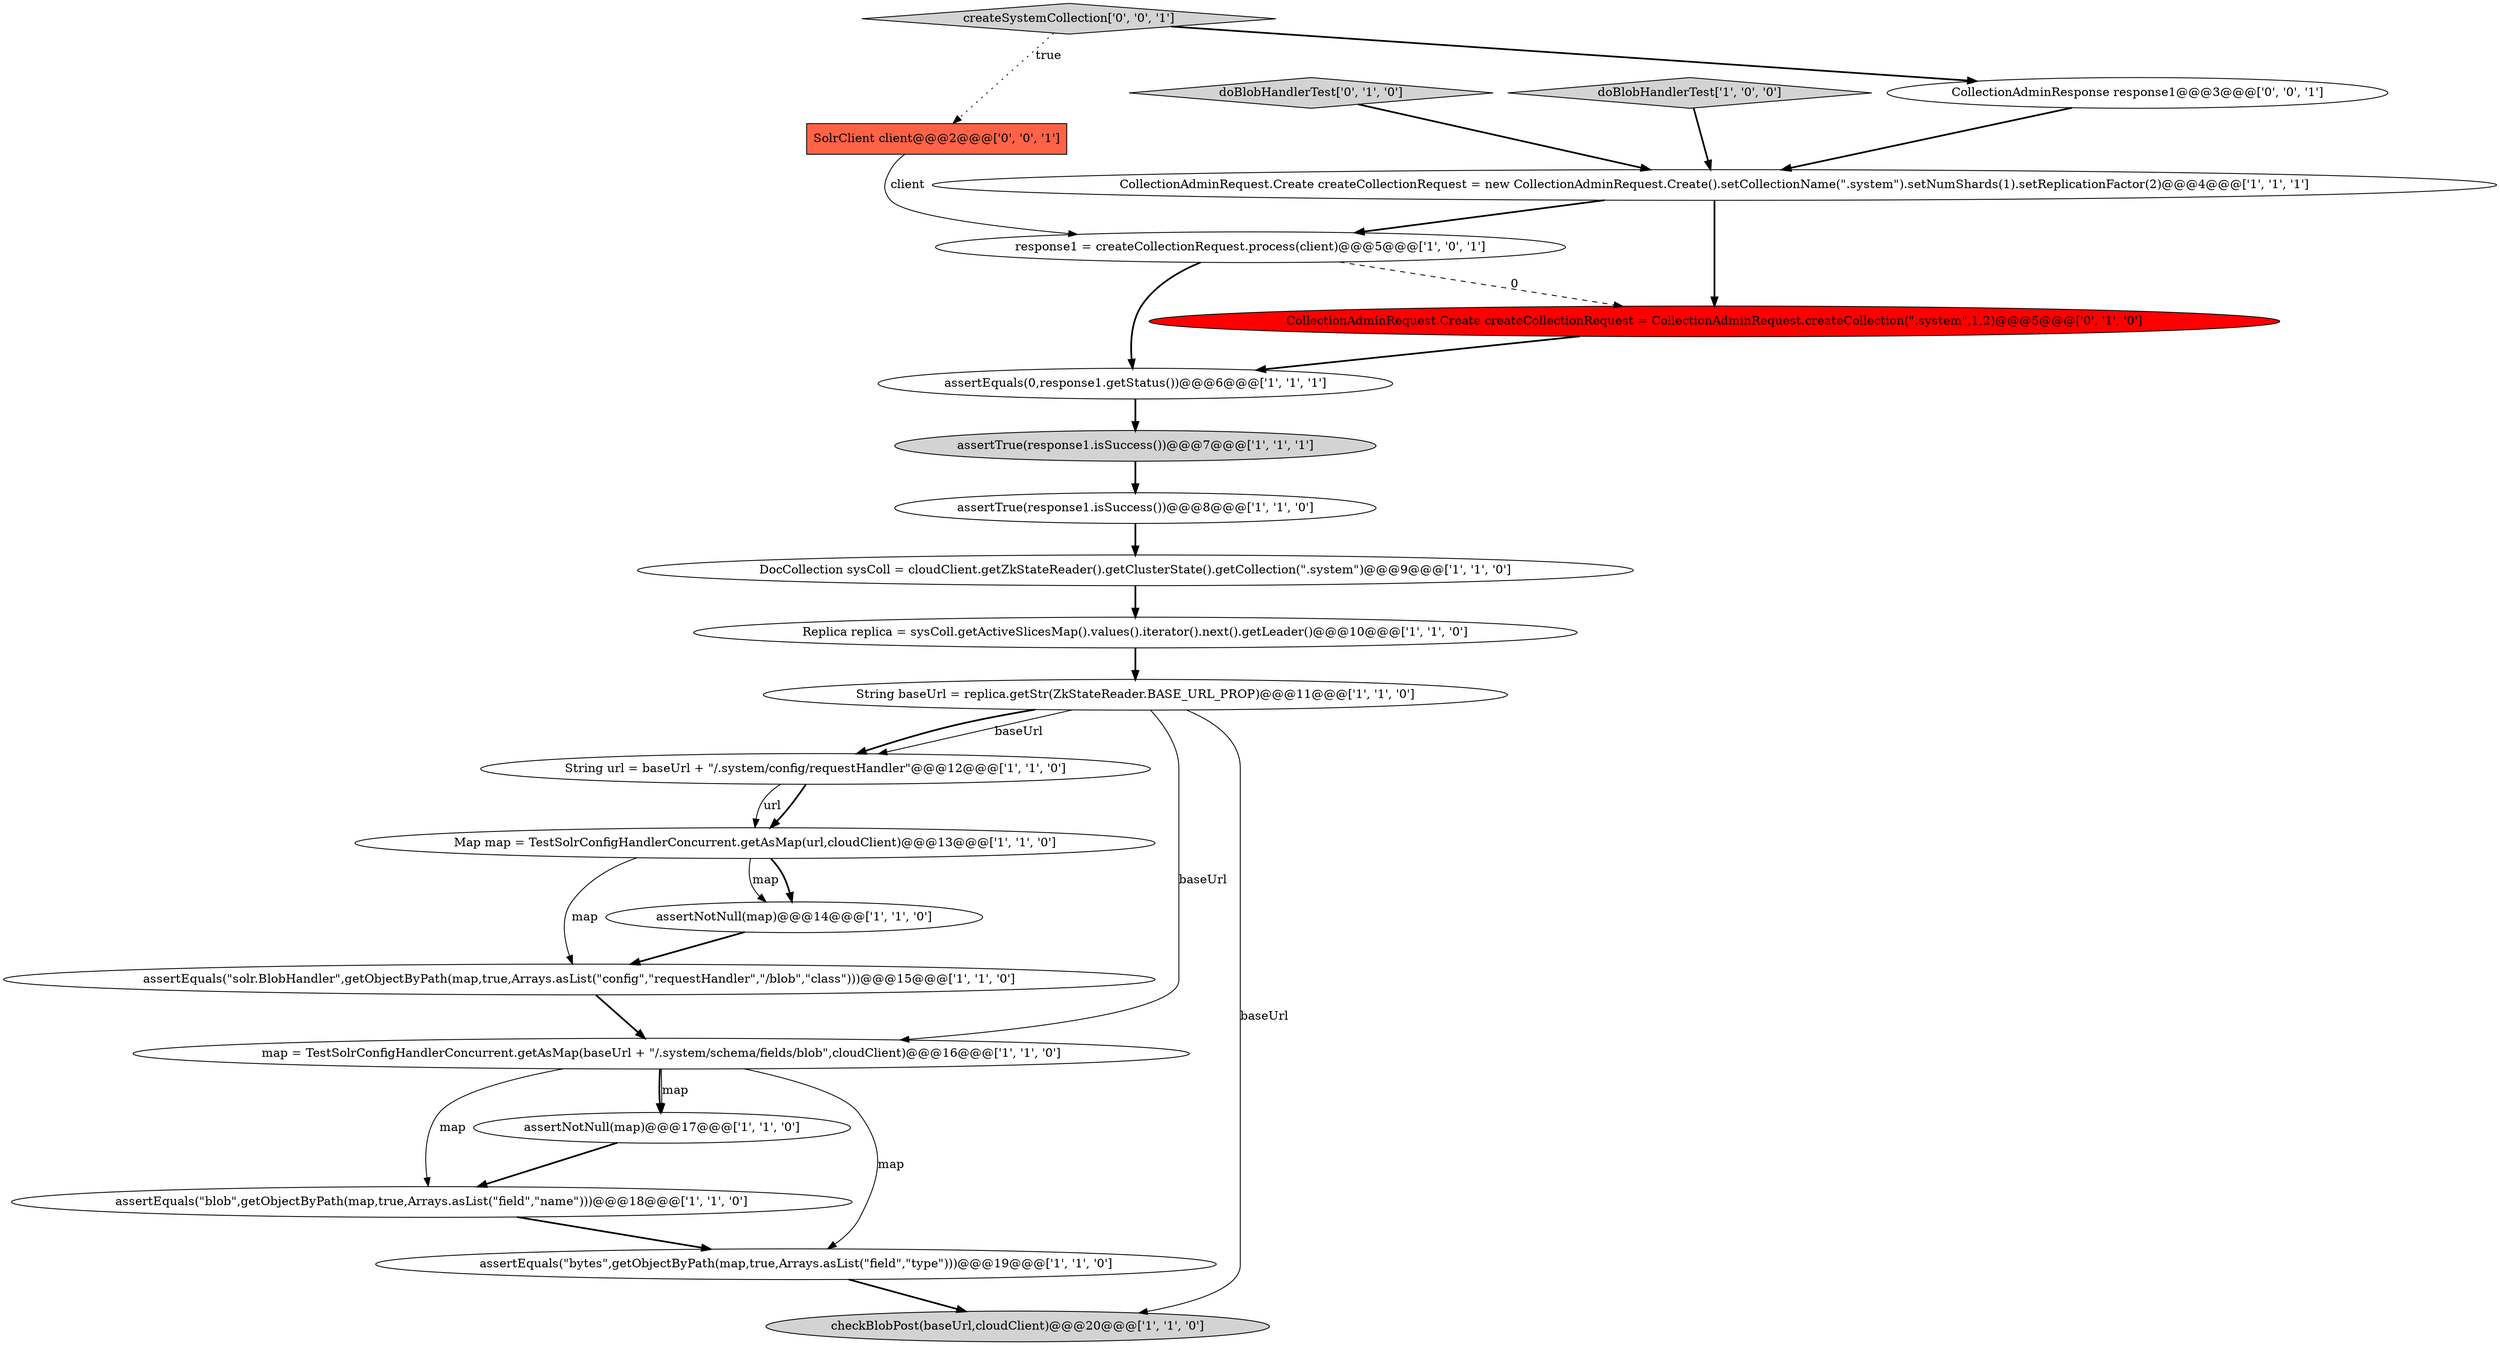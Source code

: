 digraph {
21 [style = filled, label = "CollectionAdminResponse response1@@@3@@@['0', '0', '1']", fillcolor = white, shape = ellipse image = "AAA0AAABBB3BBB"];
10 [style = filled, label = "assertTrue(response1.isSuccess())@@@8@@@['1', '1', '0']", fillcolor = white, shape = ellipse image = "AAA0AAABBB1BBB"];
15 [style = filled, label = "assertNotNull(map)@@@17@@@['1', '1', '0']", fillcolor = white, shape = ellipse image = "AAA0AAABBB1BBB"];
18 [style = filled, label = "CollectionAdminRequest.Create createCollectionRequest = CollectionAdminRequest.createCollection(\".system\",1,2)@@@5@@@['0', '1', '0']", fillcolor = red, shape = ellipse image = "AAA1AAABBB2BBB"];
19 [style = filled, label = "doBlobHandlerTest['0', '1', '0']", fillcolor = lightgray, shape = diamond image = "AAA0AAABBB2BBB"];
20 [style = filled, label = "createSystemCollection['0', '0', '1']", fillcolor = lightgray, shape = diamond image = "AAA0AAABBB3BBB"];
3 [style = filled, label = "assertEquals(\"blob\",getObjectByPath(map,true,Arrays.asList(\"field\",\"name\")))@@@18@@@['1', '1', '0']", fillcolor = white, shape = ellipse image = "AAA0AAABBB1BBB"];
8 [style = filled, label = "assertNotNull(map)@@@14@@@['1', '1', '0']", fillcolor = white, shape = ellipse image = "AAA0AAABBB1BBB"];
12 [style = filled, label = "doBlobHandlerTest['1', '0', '0']", fillcolor = lightgray, shape = diamond image = "AAA0AAABBB1BBB"];
6 [style = filled, label = "map = TestSolrConfigHandlerConcurrent.getAsMap(baseUrl + \"/.system/schema/fields/blob\",cloudClient)@@@16@@@['1', '1', '0']", fillcolor = white, shape = ellipse image = "AAA0AAABBB1BBB"];
2 [style = filled, label = "response1 = createCollectionRequest.process(client)@@@5@@@['1', '0', '1']", fillcolor = white, shape = ellipse image = "AAA0AAABBB1BBB"];
0 [style = filled, label = "assertEquals(\"bytes\",getObjectByPath(map,true,Arrays.asList(\"field\",\"type\")))@@@19@@@['1', '1', '0']", fillcolor = white, shape = ellipse image = "AAA0AAABBB1BBB"];
1 [style = filled, label = "assertTrue(response1.isSuccess())@@@7@@@['1', '1', '1']", fillcolor = lightgray, shape = ellipse image = "AAA0AAABBB1BBB"];
22 [style = filled, label = "SolrClient client@@@2@@@['0', '0', '1']", fillcolor = tomato, shape = box image = "AAA0AAABBB3BBB"];
5 [style = filled, label = "Map map = TestSolrConfigHandlerConcurrent.getAsMap(url,cloudClient)@@@13@@@['1', '1', '0']", fillcolor = white, shape = ellipse image = "AAA0AAABBB1BBB"];
14 [style = filled, label = "assertEquals(0,response1.getStatus())@@@6@@@['1', '1', '1']", fillcolor = white, shape = ellipse image = "AAA0AAABBB1BBB"];
11 [style = filled, label = "DocCollection sysColl = cloudClient.getZkStateReader().getClusterState().getCollection(\".system\")@@@9@@@['1', '1', '0']", fillcolor = white, shape = ellipse image = "AAA0AAABBB1BBB"];
4 [style = filled, label = "Replica replica = sysColl.getActiveSlicesMap().values().iterator().next().getLeader()@@@10@@@['1', '1', '0']", fillcolor = white, shape = ellipse image = "AAA0AAABBB1BBB"];
17 [style = filled, label = "String url = baseUrl + \"/.system/config/requestHandler\"@@@12@@@['1', '1', '0']", fillcolor = white, shape = ellipse image = "AAA0AAABBB1BBB"];
9 [style = filled, label = "String baseUrl = replica.getStr(ZkStateReader.BASE_URL_PROP)@@@11@@@['1', '1', '0']", fillcolor = white, shape = ellipse image = "AAA0AAABBB1BBB"];
16 [style = filled, label = "CollectionAdminRequest.Create createCollectionRequest = new CollectionAdminRequest.Create().setCollectionName(\".system\").setNumShards(1).setReplicationFactor(2)@@@4@@@['1', '1', '1']", fillcolor = white, shape = ellipse image = "AAA0AAABBB1BBB"];
7 [style = filled, label = "assertEquals(\"solr.BlobHandler\",getObjectByPath(map,true,Arrays.asList(\"config\",\"requestHandler\",\"/blob\",\"class\")))@@@15@@@['1', '1', '0']", fillcolor = white, shape = ellipse image = "AAA0AAABBB1BBB"];
13 [style = filled, label = "checkBlobPost(baseUrl,cloudClient)@@@20@@@['1', '1', '0']", fillcolor = lightgray, shape = ellipse image = "AAA0AAABBB1BBB"];
4->9 [style = bold, label=""];
5->8 [style = bold, label=""];
17->5 [style = bold, label=""];
16->18 [style = bold, label=""];
5->8 [style = solid, label="map"];
6->3 [style = solid, label="map"];
0->13 [style = bold, label=""];
9->17 [style = solid, label="baseUrl"];
11->4 [style = bold, label=""];
6->0 [style = solid, label="map"];
9->17 [style = bold, label=""];
12->16 [style = bold, label=""];
16->2 [style = bold, label=""];
15->3 [style = bold, label=""];
3->0 [style = bold, label=""];
6->15 [style = bold, label=""];
8->7 [style = bold, label=""];
19->16 [style = bold, label=""];
14->1 [style = bold, label=""];
20->21 [style = bold, label=""];
22->2 [style = solid, label="client"];
17->5 [style = solid, label="url"];
9->6 [style = solid, label="baseUrl"];
6->15 [style = solid, label="map"];
2->14 [style = bold, label=""];
7->6 [style = bold, label=""];
2->18 [style = dashed, label="0"];
21->16 [style = bold, label=""];
9->13 [style = solid, label="baseUrl"];
20->22 [style = dotted, label="true"];
1->10 [style = bold, label=""];
18->14 [style = bold, label=""];
10->11 [style = bold, label=""];
5->7 [style = solid, label="map"];
}
